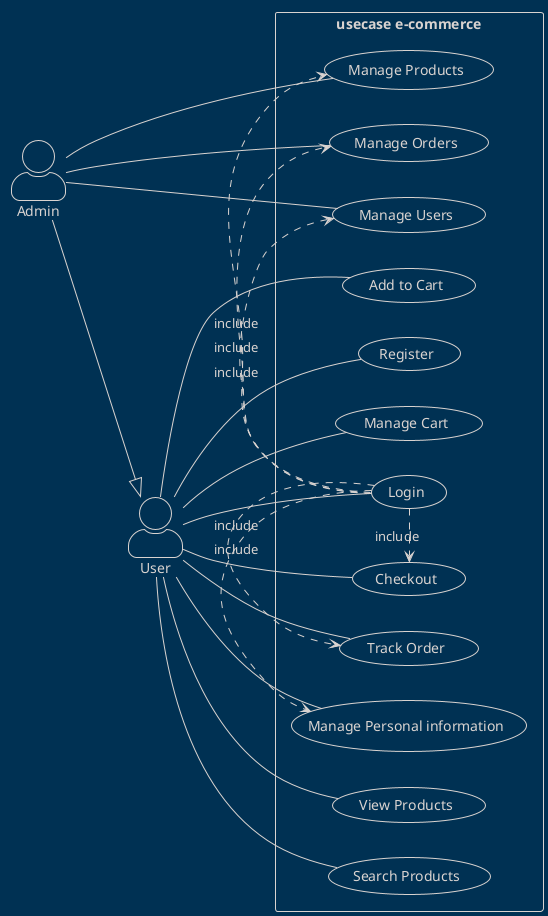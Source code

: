 @startuml usecase e-commerce

left to right direction

skinparam actorStyle awesome

!theme blueprint

actor User as U
actor Admin as A

rectangle "usecase e-commerce" {

    usecase "View Products" as UC1
    usecase "Search Products" as UC2
    usecase "Add to Cart" as UC3
    usecase "Checkout" as UC4
    usecase "Login" as UC5
    usecase "Register" as UC6
    usecase "Manage Cart" as UC7
    usecase "Track Order" as UC8
    usecase "Manage Personal information" as UC9

    usecase "Manage Products" as UCA1
    usecase "Manage Orders" as UCA2
    usecase "Manage Users" as UCA3

    U -- UC1
    U -- UC2
    U -- UC3
    U -- UC4
    U -- UC5
    U -- UC6
    U -- UC7
    U -- UC8
    U -- UC9

    A -- UCA1
    A -- UCA2
    A -- UCA3

    A --|> U

    (UC5) .> (UCA1) : include
    (UC5) .> (UCA2) : include
    (UC5) .> (UCA3) : include
    (UC5) .> (UC4) : include
    (UC5) .> (UC8) : include
    (UC5) .> (UC9) : include

}

@enduml
